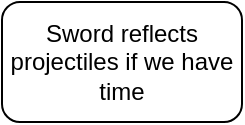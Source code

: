 <mxfile version="14.4.4" type="device"><diagram id="RBFR9g7qhGnPRPNA41we" name="Page-1"><mxGraphModel dx="1333" dy="705" grid="1" gridSize="10" guides="1" tooltips="1" connect="1" arrows="1" fold="1" page="1" pageScale="1" pageWidth="850" pageHeight="1100" math="0" shadow="0"><root><mxCell id="0"/><mxCell id="1" parent="0"/><mxCell id="Pgovqn7M8GeR07EgDcmB-1" value="Sword reflects projectiles if we have time" style="rounded=1;whiteSpace=wrap;html=1;" vertex="1" parent="1"><mxGeometry x="80" y="50" width="120" height="60" as="geometry"/></mxCell></root></mxGraphModel></diagram></mxfile>